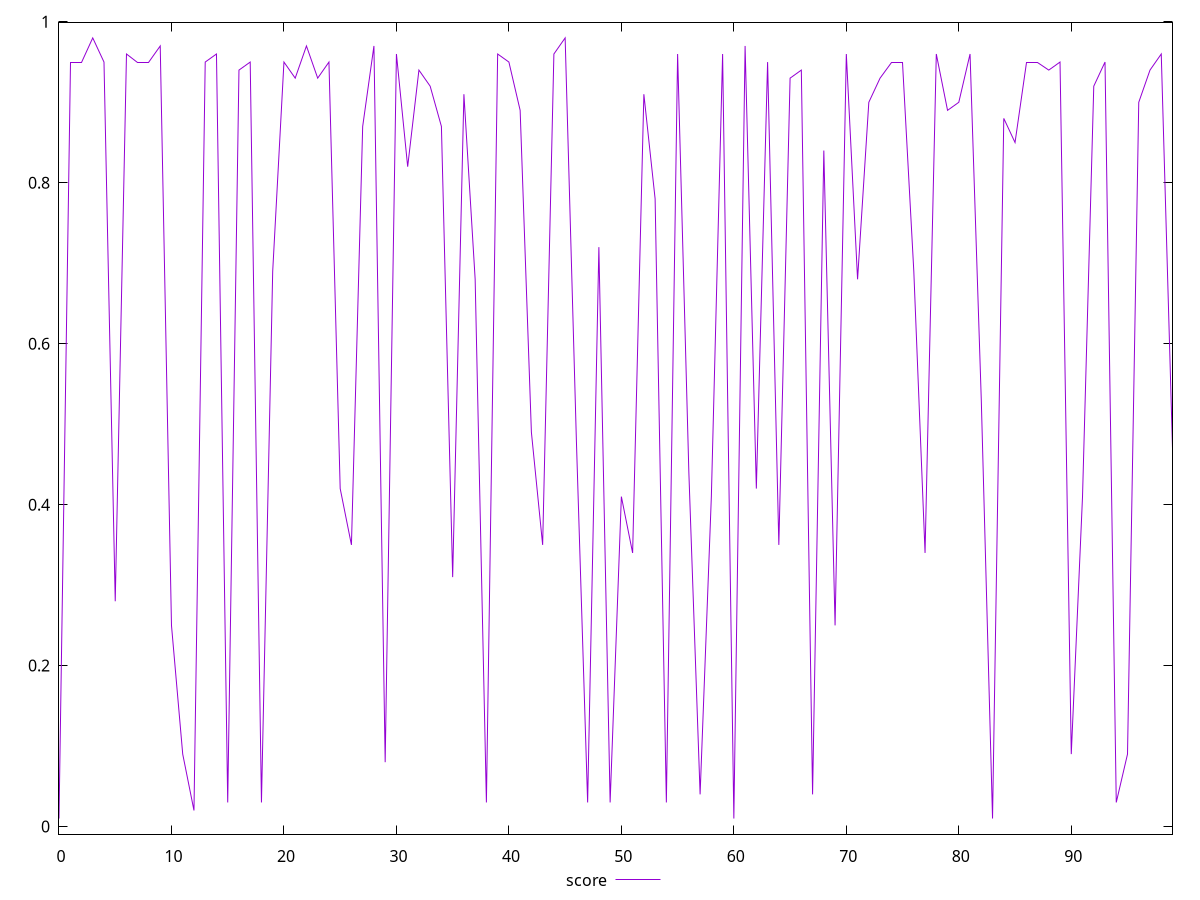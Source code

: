 reset

$score <<EOF
0 0.01
1 0.95
2 0.95
3 0.98
4 0.95
5 0.28
6 0.96
7 0.95
8 0.95
9 0.97
10 0.25
11 0.09
12 0.02
13 0.95
14 0.96
15 0.03
16 0.94
17 0.95
18 0.03
19 0.69
20 0.95
21 0.93
22 0.97
23 0.93
24 0.95
25 0.42
26 0.35
27 0.87
28 0.97
29 0.08
30 0.96
31 0.82
32 0.94
33 0.92
34 0.87
35 0.31
36 0.91
37 0.68
38 0.03
39 0.96
40 0.95
41 0.89
42 0.49
43 0.35
44 0.96
45 0.98
46 0.48
47 0.03
48 0.72
49 0.03
50 0.41
51 0.34
52 0.91
53 0.78
54 0.03
55 0.96
56 0.44
57 0.04
58 0.41
59 0.96
60 0.01
61 0.97
62 0.42
63 0.95
64 0.35
65 0.93
66 0.94
67 0.04
68 0.84
69 0.25
70 0.96
71 0.68
72 0.9
73 0.93
74 0.95
75 0.95
76 0.69
77 0.34
78 0.96
79 0.89
80 0.9
81 0.96
82 0.53
83 0.01
84 0.88
85 0.85
86 0.95
87 0.95
88 0.94
89 0.95
90 0.09
91 0.41
92 0.92
93 0.95
94 0.03
95 0.09
96 0.9
97 0.94
98 0.96
99 0.47
EOF

set key outside below
set xrange [0:99]
set yrange [-0.0094:0.9994]
set trange [-0.0094:0.9994]
set terminal svg size 640, 500 enhanced background rgb 'white'
set output "reports/report_00028_2021-02-24T12-49-42.674Z/largest-contentful-paint/samples/card/score/values.svg"

plot $score title "score" with line

reset
